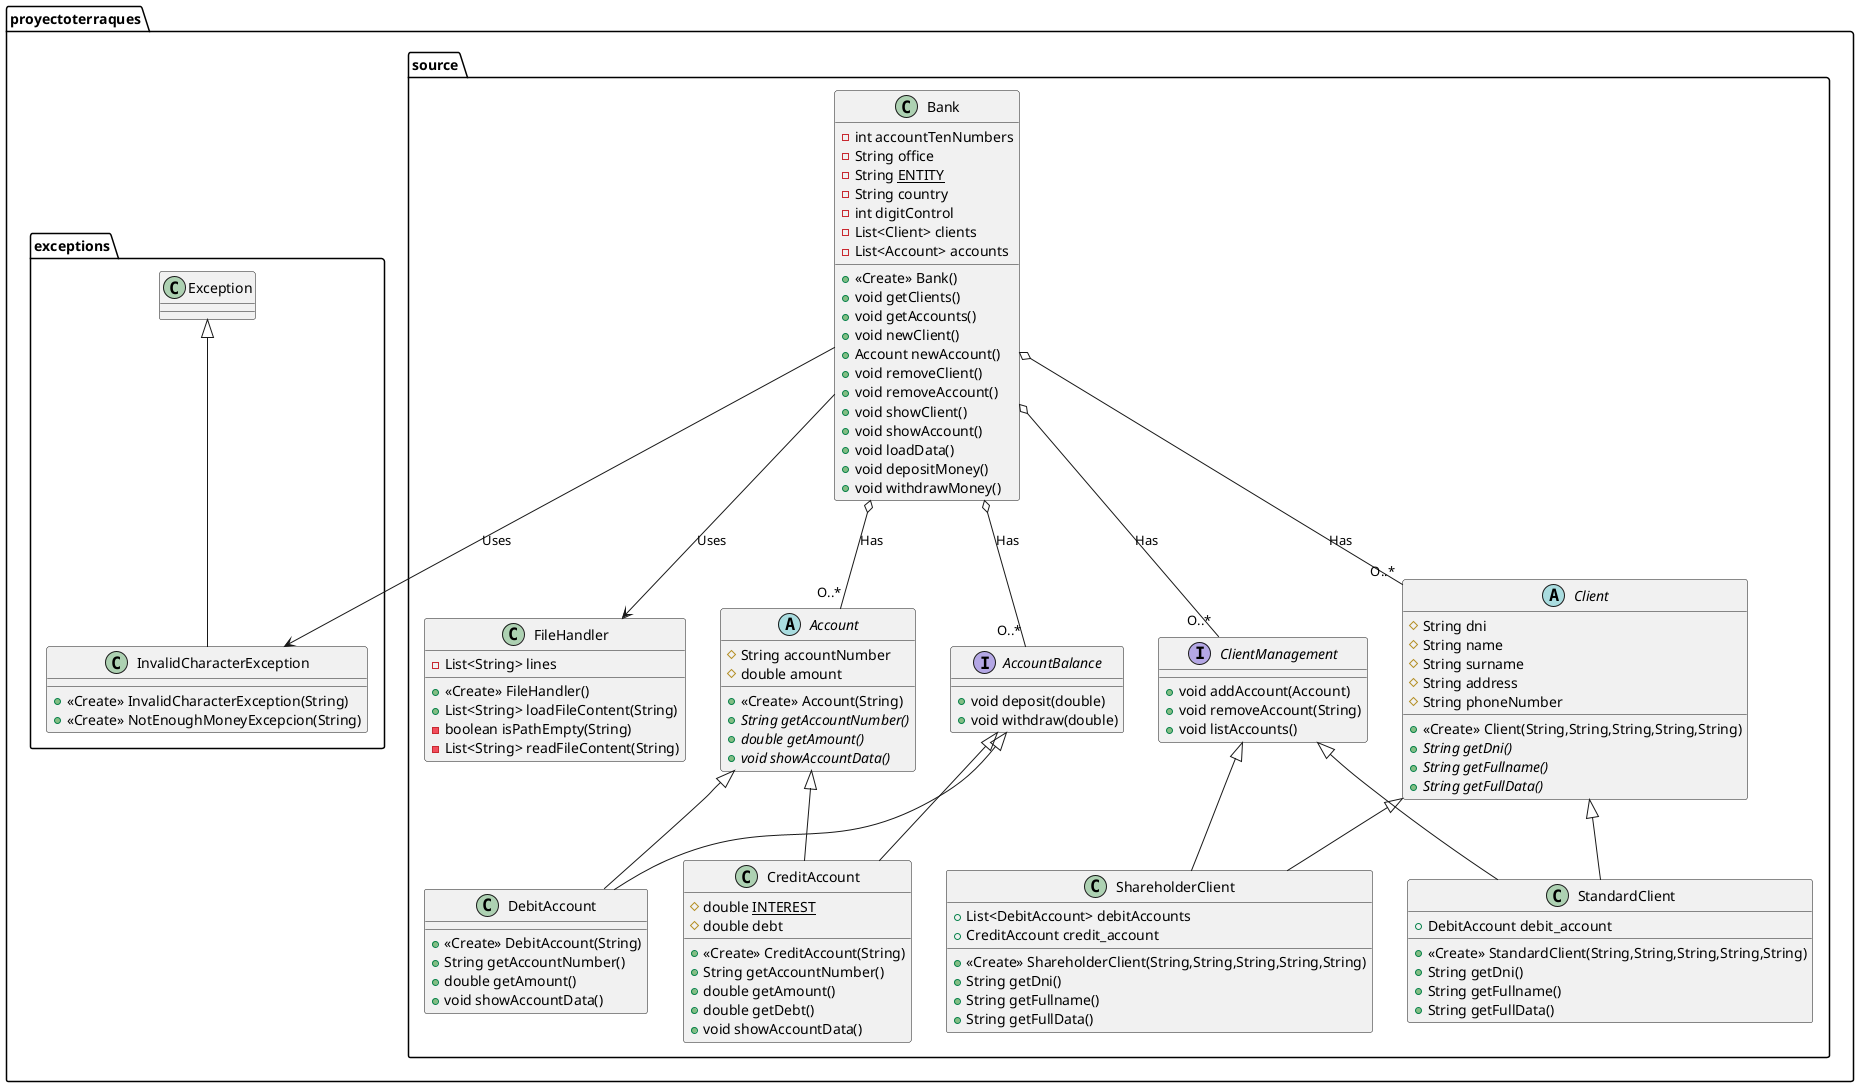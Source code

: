 @startuml


class proyectoterraques.source.Bank {
- int accountTenNumbers
- String office
- String <u>ENTITY</u>
- String country
- int digitControl
- List<Client> clients
- List<Account> accounts
+ <<Create>> Bank()
+ void getClients()
+ void getAccounts()
+ void newClient()
+ Account newAccount()
+ void removeClient()
+ void removeAccount()
+ void showClient()
+ void showAccount()
+ void loadData()
+ void depositMoney()
+ void withdrawMoney()

}

abstract class proyectoterraques.source.Client {
# String dni
# String name
# String surname
# String address
# String phoneNumber
+ <<Create>> Client(String,String,String,String,String)
+ {abstract}String getDni()
+ {abstract}String getFullname()
+ {abstract}String getFullData()
}

class proyectoterraques.source.ShareholderClient {
+ <<Create>> ShareholderClient(String,String,String,String,String)
+ String getDni()
+ String getFullname()
+ String getFullData()
+ List<DebitAccount> debitAccounts
+ CreditAccount credit_account
}

class proyectoterraques.source.StandardClient {
+ <<Create>> StandardClient(String,String,String,String,String)
+ String getDni()
+ String getFullname()
+ String getFullData()
+ DebitAccount debit_account
}

abstract class proyectoterraques.source.Account {
#  String accountNumber
#  double amount
+ <<Create>> Account(String)
+ {abstract} String getAccountNumber()
+ {abstract} double getAmount()
+ {abstract} void showAccountData()

}

interface proyectoterraques.source.AccountBalance {
+ void deposit(double)
+ void withdraw(double)


}

interface proyectoterraques.source.ClientManagement {
+void addAccount(Account)
+void removeAccount(String)
+void listAccounts()

}

class proyectoterraques.source.DebitAccount {
+ <<Create>> DebitAccount(String)
+ String getAccountNumber()
+ double getAmount()
+ void showAccountData()


}

class proyectoterraques.source.CreditAccount {
# double <u>INTEREST</u>
# double debt
+ <<Create>> CreditAccount(String)
+ String getAccountNumber()
+ double getAmount()
+ double getDebt()
+ void showAccountData()


}

class proyectoterraques.source.FileHandler {
- List<String> lines
+ <<Create>> FileHandler()
+ List<String> loadFileContent(String)
- boolean isPathEmpty(String)
- List<String> readFileContent(String)
}

class proyectoterraques.exceptions.Exception{

}



class proyectoterraques.exceptions.InvalidCharacterException{
+ <<Create>> InvalidCharacterException(String)
+ <<Create>> NotEnoughMoneyExcepcion(String)


}

proyectoterraques.source.Bank o-- "O..*" proyectoterraques.source.Account : Has
proyectoterraques.source.Bank o-- "O..*" proyectoterraques.source.Client : Has
proyectoterraques.source.Bank o-- "O..*" proyectoterraques.source.AccountBalance : Has
proyectoterraques.source.Bank o-- "O..*" proyectoterraques.source.ClientManagement : Has
proyectoterraques.source.Client <|-- proyectoterraques.source.ShareholderClient
proyectoterraques.source.ClientManagement <|-- proyectoterraques.source.ShareholderClient
proyectoterraques.source.Account <|-- proyectoterraques.source.DebitAccount
proyectoterraques.source.AccountBalance <|-- proyectoterraques.source.DebitAccount
proyectoterraques.source.Client <|-- proyectoterraques.source.StandardClient
proyectoterraques.source.ClientManagement <|-- proyectoterraques.source.StandardClient
proyectoterraques.source.Account <|-- proyectoterraques.source.CreditAccount
proyectoterraques.source.AccountBalance <|-- proyectoterraques.source.CreditAccount
proyectoterraques.source.Bank --> proyectoterraques.source.FileHandler : Uses
proyectoterraques.source.Bank --> proyectoterraques.exceptions.InvalidCharacterException : Uses
proyectoterraques.exceptions.Exception <|-- proyectoterraques.exceptions.InvalidCharacterException
@enduml